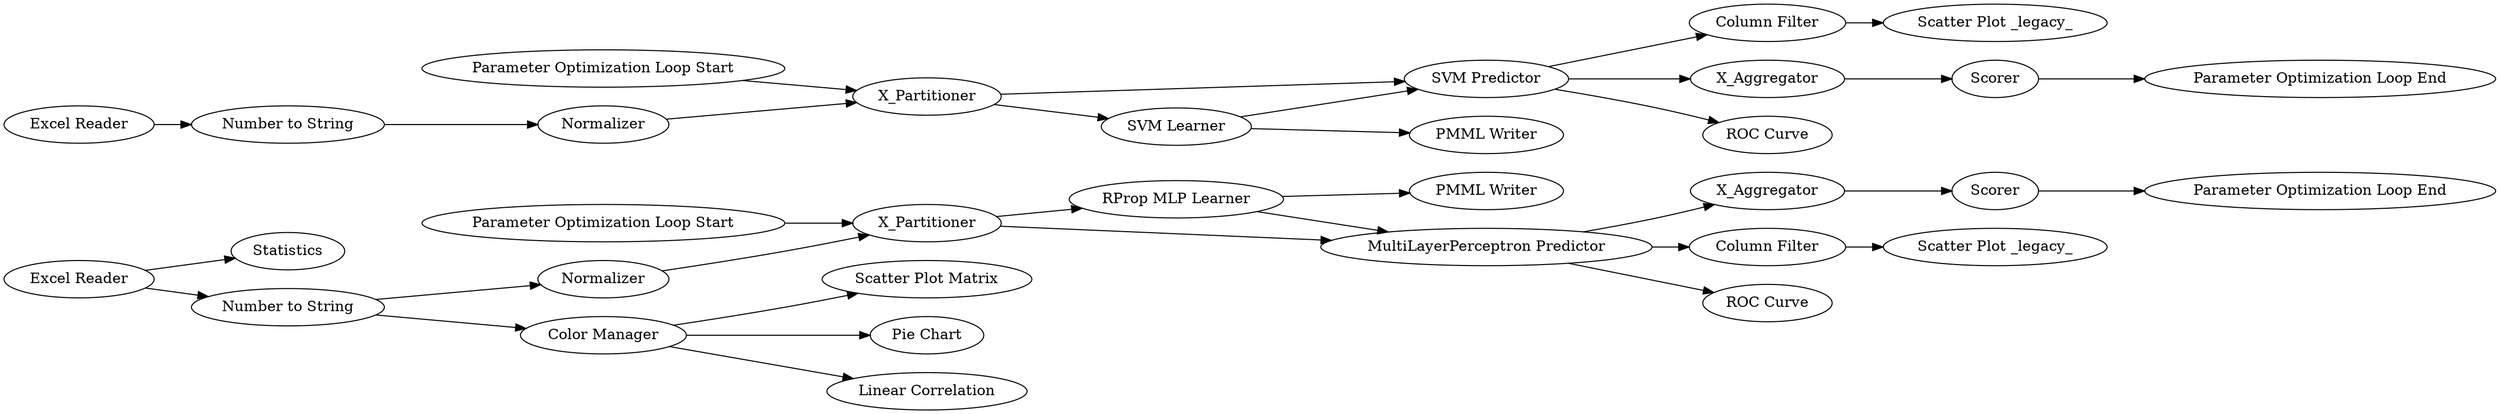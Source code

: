 digraph {
	"6337592273219896678_18" [label="Parameter Optimization Loop Start"]
	"6337592273219896678_41" [label=X_Aggregator]
	"6337592273219896678_44" [label="SVM Learner"]
	"6337592273219896678_50" [label="Scatter Plot _legacy_"]
	"6337592273219896678_26" [label="RProp MLP Learner"]
	"6337592273219896678_10" [label="Excel Reader"]
	"6337592273219896678_25" [label=X_Partitioner]
	"6337592273219896678_17" [label=Normalizer]
	"6337592273219896678_13" [label="Number to String"]
	"6337592273219896678_45" [label="SVM Predictor"]
	"6337592273219896678_21" [label="Parameter Optimization Loop Start"]
	"6337592273219896678_51" [label="Column Filter"]
	"6337592273219896678_14" [label="Color Manager"]
	"6337592273219896678_19" [label="Parameter Optimization Loop End"]
	"6337592273219896678_43" [label="PMML Writer"]
	"6337592273219896678_52" [label=Statistics]
	"6337592273219896678_11" [label="Excel Reader"]
	"6337592273219896678_53" [label="Column Filter"]
	"6337592273219896678_47" [label=Scorer]
	"6337592273219896678_12" [label="Number to String"]
	"6337592273219896678_42" [label="ROC Curve"]
	"6337592273219896678_15" [label="Scatter Plot Matrix"]
	"6337592273219896678_22" [label="Parameter Optimization Loop End"]
	"6337592273219896678_20" [label=Normalizer]
	"6337592273219896678_46" [label=X_Aggregator]
	"6337592273219896678_24" [label=X_Partitioner]
	"6337592273219896678_54" [label="Scatter Plot _legacy_"]
	"6337592273219896678_48" [label="ROC Curve"]
	"6337592273219896678_28" [label=Scorer]
	"6337592273219896678_49" [label="PMML Writer"]
	"6337592273219896678_27" [label="MultiLayerPerceptron Predictor"]
	"6337592273219896678_23" [label="Pie Chart"]
	"6337592273219896678_16" [label="Linear Correlation"]
	"6337592273219896678_28" -> "6337592273219896678_19"
	"6337592273219896678_25" -> "6337592273219896678_45"
	"6337592273219896678_11" -> "6337592273219896678_13"
	"6337592273219896678_13" -> "6337592273219896678_20"
	"6337592273219896678_26" -> "6337592273219896678_43"
	"6337592273219896678_51" -> "6337592273219896678_50"
	"6337592273219896678_45" -> "6337592273219896678_46"
	"6337592273219896678_26" -> "6337592273219896678_27"
	"6337592273219896678_14" -> "6337592273219896678_16"
	"6337592273219896678_41" -> "6337592273219896678_28"
	"6337592273219896678_53" -> "6337592273219896678_54"
	"6337592273219896678_27" -> "6337592273219896678_41"
	"6337592273219896678_14" -> "6337592273219896678_23"
	"6337592273219896678_24" -> "6337592273219896678_26"
	"6337592273219896678_44" -> "6337592273219896678_45"
	"6337592273219896678_10" -> "6337592273219896678_12"
	"6337592273219896678_46" -> "6337592273219896678_47"
	"6337592273219896678_10" -> "6337592273219896678_52"
	"6337592273219896678_24" -> "6337592273219896678_27"
	"6337592273219896678_27" -> "6337592273219896678_42"
	"6337592273219896678_20" -> "6337592273219896678_25"
	"6337592273219896678_21" -> "6337592273219896678_25"
	"6337592273219896678_44" -> "6337592273219896678_49"
	"6337592273219896678_12" -> "6337592273219896678_17"
	"6337592273219896678_45" -> "6337592273219896678_53"
	"6337592273219896678_27" -> "6337592273219896678_51"
	"6337592273219896678_47" -> "6337592273219896678_22"
	"6337592273219896678_25" -> "6337592273219896678_44"
	"6337592273219896678_45" -> "6337592273219896678_48"
	"6337592273219896678_18" -> "6337592273219896678_24"
	"6337592273219896678_14" -> "6337592273219896678_15"
	"6337592273219896678_12" -> "6337592273219896678_14"
	"6337592273219896678_17" -> "6337592273219896678_24"
	rankdir=LR
}
